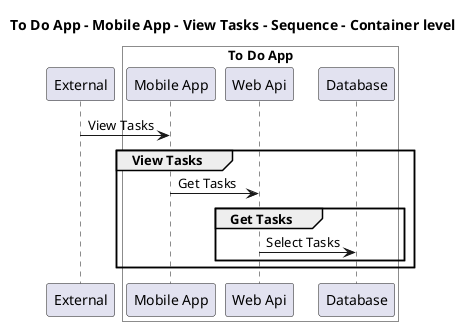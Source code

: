 @startuml

title To Do App - Mobile App - View Tasks - Sequence - Container level

participant "External" as C4InterFlow.SoftwareSystems.ExternalSystem

box "To Do App" #White
    participant "Mobile App" as ToDoAppExample.SoftwareSystems.ToDoApp.Containers.MobileApp
    participant "Web Api" as ToDoAppExample.SoftwareSystems.ToDoApp.Containers.WebApi
    participant "Database" as ToDoAppExample.SoftwareSystems.ToDoApp.Containers.Database
end box


C4InterFlow.SoftwareSystems.ExternalSystem -> ToDoAppExample.SoftwareSystems.ToDoApp.Containers.MobileApp : View Tasks
group View Tasks
ToDoAppExample.SoftwareSystems.ToDoApp.Containers.MobileApp -> ToDoAppExample.SoftwareSystems.ToDoApp.Containers.WebApi : Get Tasks
group Get Tasks
ToDoAppExample.SoftwareSystems.ToDoApp.Containers.WebApi -> ToDoAppExample.SoftwareSystems.ToDoApp.Containers.Database : Select Tasks
end
end


@enduml

